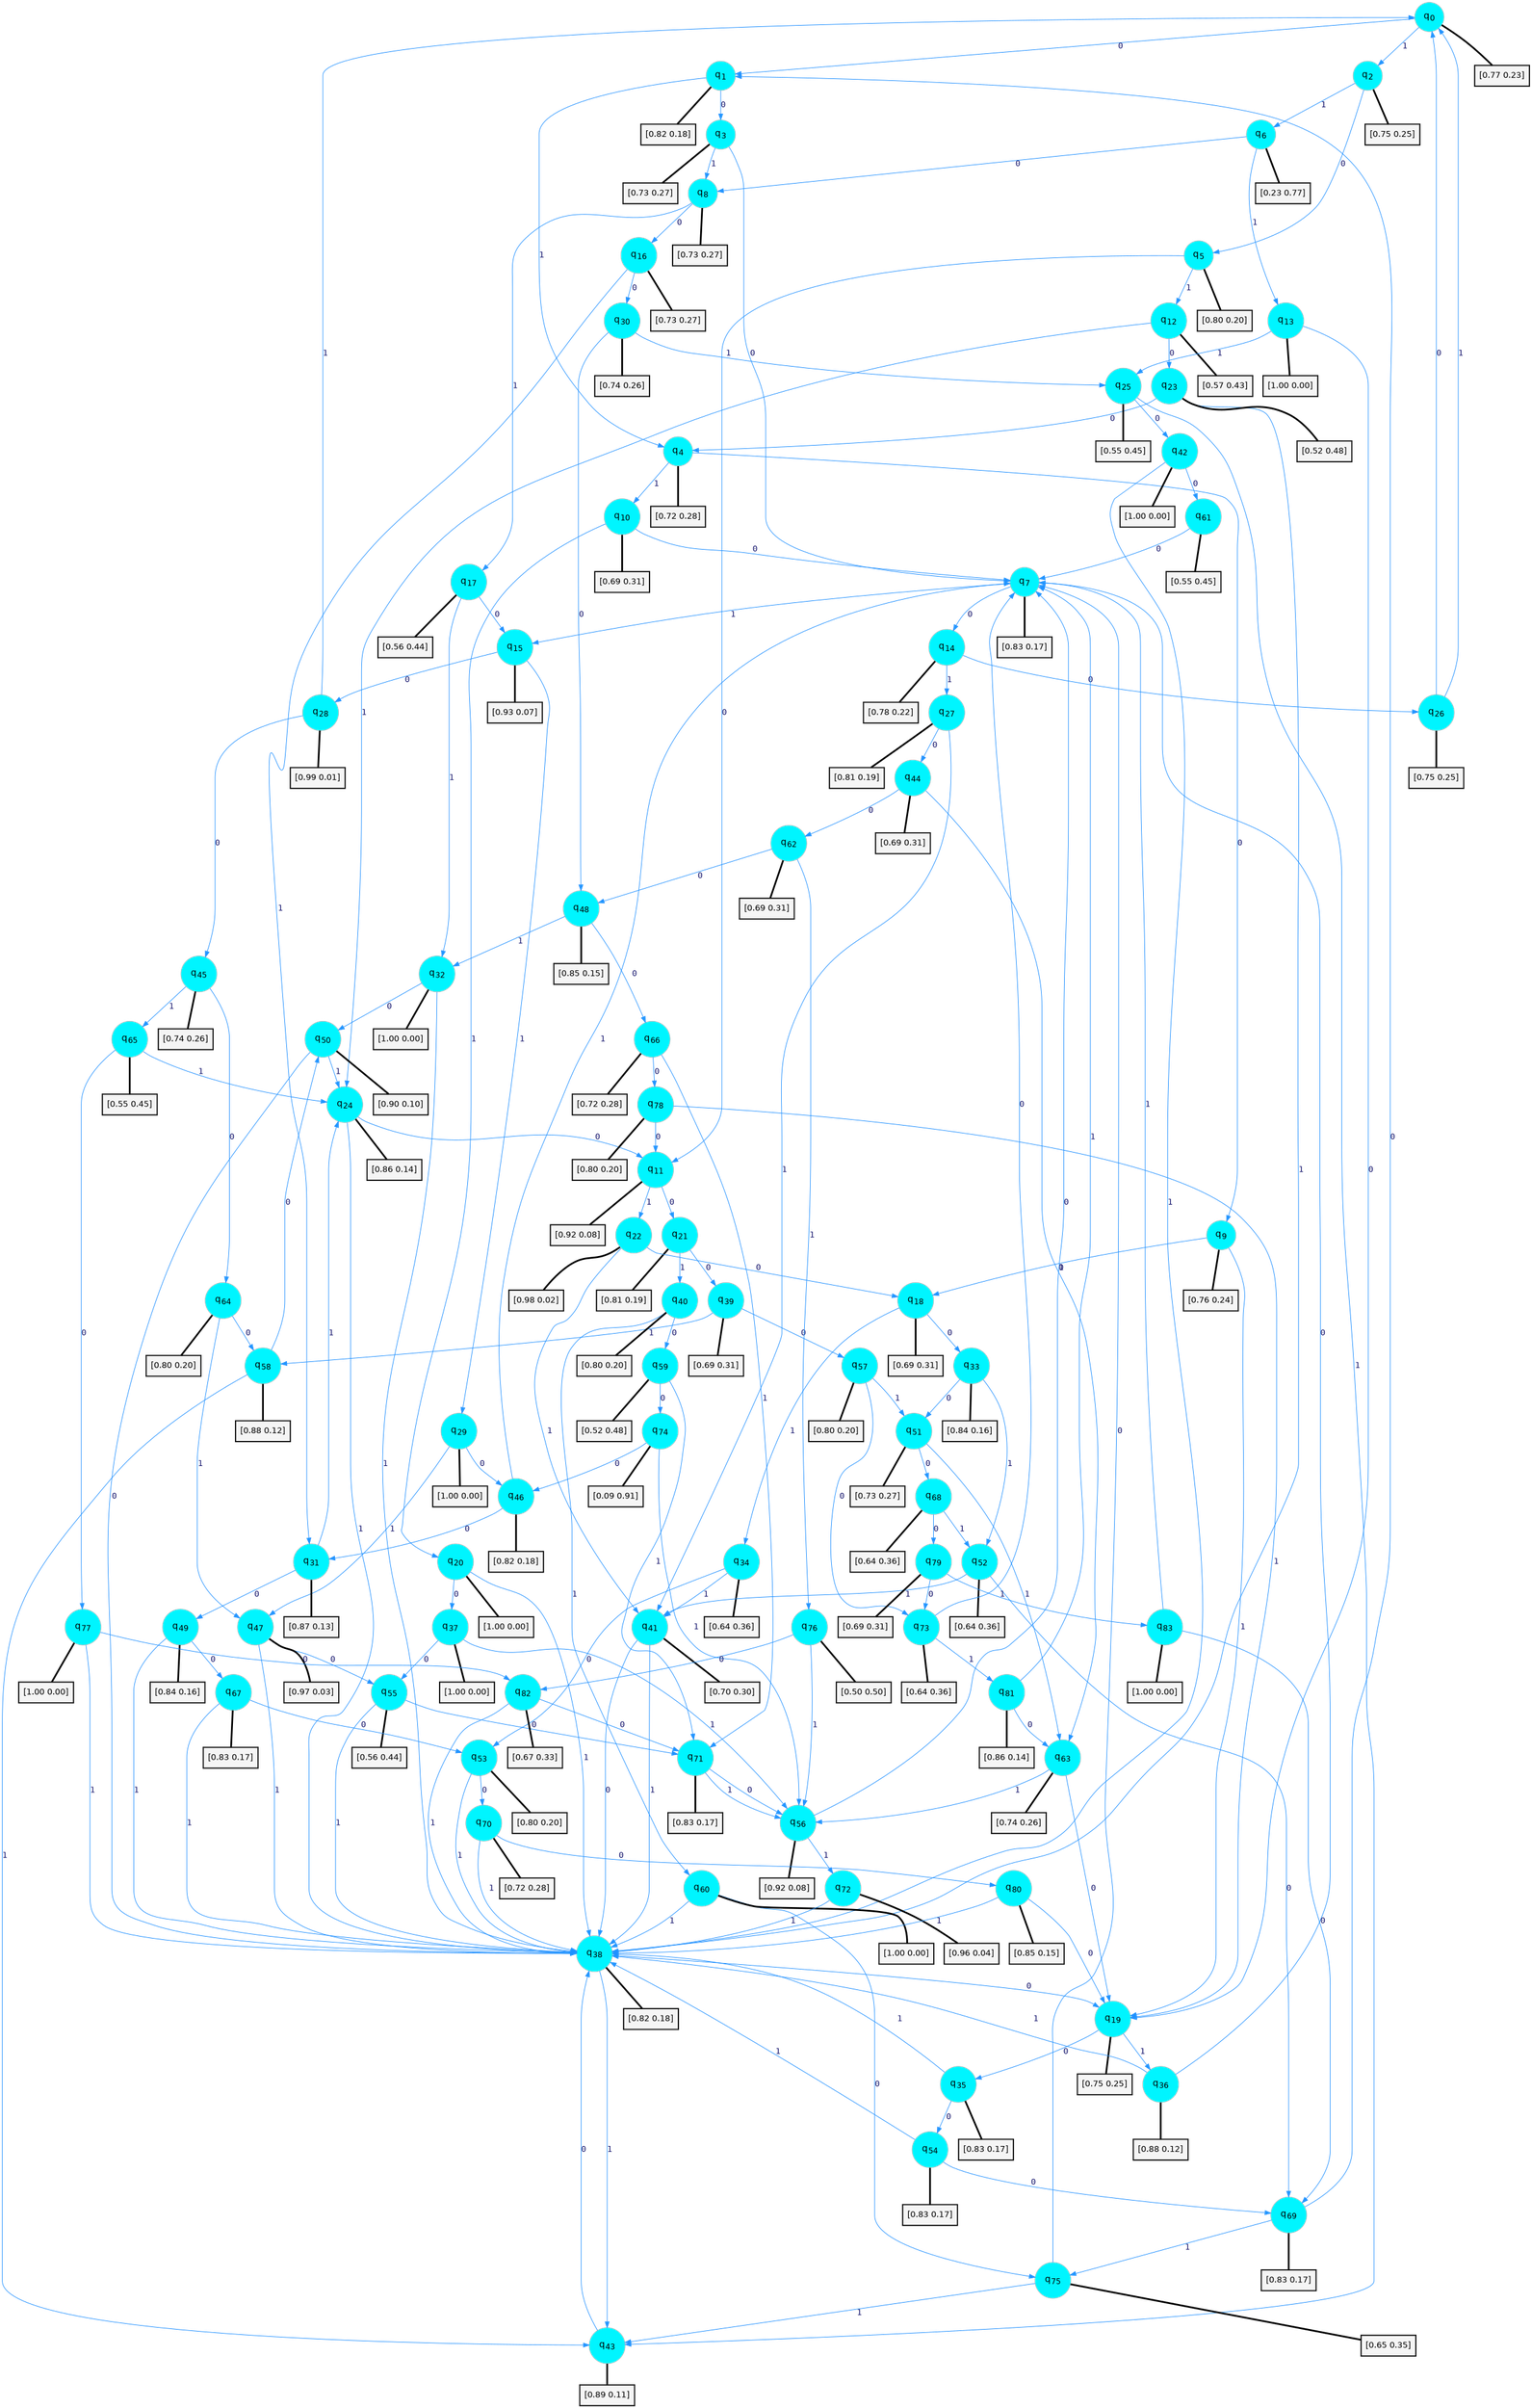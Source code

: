 digraph G {
graph [
bgcolor=transparent, dpi=300, rankdir=TD, size="40,25"];
node [
color=gray, fillcolor=turquoise1, fontcolor=black, fontname=Helvetica, fontsize=16, fontweight=bold, shape=circle, style=filled];
edge [
arrowsize=1, color=dodgerblue1, fontcolor=midnightblue, fontname=courier, fontweight=bold, penwidth=1, style=solid, weight=20];
0[label=<q<SUB>0</SUB>>];
1[label=<q<SUB>1</SUB>>];
2[label=<q<SUB>2</SUB>>];
3[label=<q<SUB>3</SUB>>];
4[label=<q<SUB>4</SUB>>];
5[label=<q<SUB>5</SUB>>];
6[label=<q<SUB>6</SUB>>];
7[label=<q<SUB>7</SUB>>];
8[label=<q<SUB>8</SUB>>];
9[label=<q<SUB>9</SUB>>];
10[label=<q<SUB>10</SUB>>];
11[label=<q<SUB>11</SUB>>];
12[label=<q<SUB>12</SUB>>];
13[label=<q<SUB>13</SUB>>];
14[label=<q<SUB>14</SUB>>];
15[label=<q<SUB>15</SUB>>];
16[label=<q<SUB>16</SUB>>];
17[label=<q<SUB>17</SUB>>];
18[label=<q<SUB>18</SUB>>];
19[label=<q<SUB>19</SUB>>];
20[label=<q<SUB>20</SUB>>];
21[label=<q<SUB>21</SUB>>];
22[label=<q<SUB>22</SUB>>];
23[label=<q<SUB>23</SUB>>];
24[label=<q<SUB>24</SUB>>];
25[label=<q<SUB>25</SUB>>];
26[label=<q<SUB>26</SUB>>];
27[label=<q<SUB>27</SUB>>];
28[label=<q<SUB>28</SUB>>];
29[label=<q<SUB>29</SUB>>];
30[label=<q<SUB>30</SUB>>];
31[label=<q<SUB>31</SUB>>];
32[label=<q<SUB>32</SUB>>];
33[label=<q<SUB>33</SUB>>];
34[label=<q<SUB>34</SUB>>];
35[label=<q<SUB>35</SUB>>];
36[label=<q<SUB>36</SUB>>];
37[label=<q<SUB>37</SUB>>];
38[label=<q<SUB>38</SUB>>];
39[label=<q<SUB>39</SUB>>];
40[label=<q<SUB>40</SUB>>];
41[label=<q<SUB>41</SUB>>];
42[label=<q<SUB>42</SUB>>];
43[label=<q<SUB>43</SUB>>];
44[label=<q<SUB>44</SUB>>];
45[label=<q<SUB>45</SUB>>];
46[label=<q<SUB>46</SUB>>];
47[label=<q<SUB>47</SUB>>];
48[label=<q<SUB>48</SUB>>];
49[label=<q<SUB>49</SUB>>];
50[label=<q<SUB>50</SUB>>];
51[label=<q<SUB>51</SUB>>];
52[label=<q<SUB>52</SUB>>];
53[label=<q<SUB>53</SUB>>];
54[label=<q<SUB>54</SUB>>];
55[label=<q<SUB>55</SUB>>];
56[label=<q<SUB>56</SUB>>];
57[label=<q<SUB>57</SUB>>];
58[label=<q<SUB>58</SUB>>];
59[label=<q<SUB>59</SUB>>];
60[label=<q<SUB>60</SUB>>];
61[label=<q<SUB>61</SUB>>];
62[label=<q<SUB>62</SUB>>];
63[label=<q<SUB>63</SUB>>];
64[label=<q<SUB>64</SUB>>];
65[label=<q<SUB>65</SUB>>];
66[label=<q<SUB>66</SUB>>];
67[label=<q<SUB>67</SUB>>];
68[label=<q<SUB>68</SUB>>];
69[label=<q<SUB>69</SUB>>];
70[label=<q<SUB>70</SUB>>];
71[label=<q<SUB>71</SUB>>];
72[label=<q<SUB>72</SUB>>];
73[label=<q<SUB>73</SUB>>];
74[label=<q<SUB>74</SUB>>];
75[label=<q<SUB>75</SUB>>];
76[label=<q<SUB>76</SUB>>];
77[label=<q<SUB>77</SUB>>];
78[label=<q<SUB>78</SUB>>];
79[label=<q<SUB>79</SUB>>];
80[label=<q<SUB>80</SUB>>];
81[label=<q<SUB>81</SUB>>];
82[label=<q<SUB>82</SUB>>];
83[label=<q<SUB>83</SUB>>];
84[label="[0.77 0.23]", shape=box,fontcolor=black, fontname=Helvetica, fontsize=14, penwidth=2, fillcolor=whitesmoke,color=black];
85[label="[0.82 0.18]", shape=box,fontcolor=black, fontname=Helvetica, fontsize=14, penwidth=2, fillcolor=whitesmoke,color=black];
86[label="[0.75 0.25]", shape=box,fontcolor=black, fontname=Helvetica, fontsize=14, penwidth=2, fillcolor=whitesmoke,color=black];
87[label="[0.73 0.27]", shape=box,fontcolor=black, fontname=Helvetica, fontsize=14, penwidth=2, fillcolor=whitesmoke,color=black];
88[label="[0.72 0.28]", shape=box,fontcolor=black, fontname=Helvetica, fontsize=14, penwidth=2, fillcolor=whitesmoke,color=black];
89[label="[0.80 0.20]", shape=box,fontcolor=black, fontname=Helvetica, fontsize=14, penwidth=2, fillcolor=whitesmoke,color=black];
90[label="[0.23 0.77]", shape=box,fontcolor=black, fontname=Helvetica, fontsize=14, penwidth=2, fillcolor=whitesmoke,color=black];
91[label="[0.83 0.17]", shape=box,fontcolor=black, fontname=Helvetica, fontsize=14, penwidth=2, fillcolor=whitesmoke,color=black];
92[label="[0.73 0.27]", shape=box,fontcolor=black, fontname=Helvetica, fontsize=14, penwidth=2, fillcolor=whitesmoke,color=black];
93[label="[0.76 0.24]", shape=box,fontcolor=black, fontname=Helvetica, fontsize=14, penwidth=2, fillcolor=whitesmoke,color=black];
94[label="[0.69 0.31]", shape=box,fontcolor=black, fontname=Helvetica, fontsize=14, penwidth=2, fillcolor=whitesmoke,color=black];
95[label="[0.92 0.08]", shape=box,fontcolor=black, fontname=Helvetica, fontsize=14, penwidth=2, fillcolor=whitesmoke,color=black];
96[label="[0.57 0.43]", shape=box,fontcolor=black, fontname=Helvetica, fontsize=14, penwidth=2, fillcolor=whitesmoke,color=black];
97[label="[1.00 0.00]", shape=box,fontcolor=black, fontname=Helvetica, fontsize=14, penwidth=2, fillcolor=whitesmoke,color=black];
98[label="[0.78 0.22]", shape=box,fontcolor=black, fontname=Helvetica, fontsize=14, penwidth=2, fillcolor=whitesmoke,color=black];
99[label="[0.93 0.07]", shape=box,fontcolor=black, fontname=Helvetica, fontsize=14, penwidth=2, fillcolor=whitesmoke,color=black];
100[label="[0.73 0.27]", shape=box,fontcolor=black, fontname=Helvetica, fontsize=14, penwidth=2, fillcolor=whitesmoke,color=black];
101[label="[0.56 0.44]", shape=box,fontcolor=black, fontname=Helvetica, fontsize=14, penwidth=2, fillcolor=whitesmoke,color=black];
102[label="[0.69 0.31]", shape=box,fontcolor=black, fontname=Helvetica, fontsize=14, penwidth=2, fillcolor=whitesmoke,color=black];
103[label="[0.75 0.25]", shape=box,fontcolor=black, fontname=Helvetica, fontsize=14, penwidth=2, fillcolor=whitesmoke,color=black];
104[label="[1.00 0.00]", shape=box,fontcolor=black, fontname=Helvetica, fontsize=14, penwidth=2, fillcolor=whitesmoke,color=black];
105[label="[0.81 0.19]", shape=box,fontcolor=black, fontname=Helvetica, fontsize=14, penwidth=2, fillcolor=whitesmoke,color=black];
106[label="[0.98 0.02]", shape=box,fontcolor=black, fontname=Helvetica, fontsize=14, penwidth=2, fillcolor=whitesmoke,color=black];
107[label="[0.52 0.48]", shape=box,fontcolor=black, fontname=Helvetica, fontsize=14, penwidth=2, fillcolor=whitesmoke,color=black];
108[label="[0.86 0.14]", shape=box,fontcolor=black, fontname=Helvetica, fontsize=14, penwidth=2, fillcolor=whitesmoke,color=black];
109[label="[0.55 0.45]", shape=box,fontcolor=black, fontname=Helvetica, fontsize=14, penwidth=2, fillcolor=whitesmoke,color=black];
110[label="[0.75 0.25]", shape=box,fontcolor=black, fontname=Helvetica, fontsize=14, penwidth=2, fillcolor=whitesmoke,color=black];
111[label="[0.81 0.19]", shape=box,fontcolor=black, fontname=Helvetica, fontsize=14, penwidth=2, fillcolor=whitesmoke,color=black];
112[label="[0.99 0.01]", shape=box,fontcolor=black, fontname=Helvetica, fontsize=14, penwidth=2, fillcolor=whitesmoke,color=black];
113[label="[1.00 0.00]", shape=box,fontcolor=black, fontname=Helvetica, fontsize=14, penwidth=2, fillcolor=whitesmoke,color=black];
114[label="[0.74 0.26]", shape=box,fontcolor=black, fontname=Helvetica, fontsize=14, penwidth=2, fillcolor=whitesmoke,color=black];
115[label="[0.87 0.13]", shape=box,fontcolor=black, fontname=Helvetica, fontsize=14, penwidth=2, fillcolor=whitesmoke,color=black];
116[label="[1.00 0.00]", shape=box,fontcolor=black, fontname=Helvetica, fontsize=14, penwidth=2, fillcolor=whitesmoke,color=black];
117[label="[0.84 0.16]", shape=box,fontcolor=black, fontname=Helvetica, fontsize=14, penwidth=2, fillcolor=whitesmoke,color=black];
118[label="[0.64 0.36]", shape=box,fontcolor=black, fontname=Helvetica, fontsize=14, penwidth=2, fillcolor=whitesmoke,color=black];
119[label="[0.83 0.17]", shape=box,fontcolor=black, fontname=Helvetica, fontsize=14, penwidth=2, fillcolor=whitesmoke,color=black];
120[label="[0.88 0.12]", shape=box,fontcolor=black, fontname=Helvetica, fontsize=14, penwidth=2, fillcolor=whitesmoke,color=black];
121[label="[1.00 0.00]", shape=box,fontcolor=black, fontname=Helvetica, fontsize=14, penwidth=2, fillcolor=whitesmoke,color=black];
122[label="[0.82 0.18]", shape=box,fontcolor=black, fontname=Helvetica, fontsize=14, penwidth=2, fillcolor=whitesmoke,color=black];
123[label="[0.69 0.31]", shape=box,fontcolor=black, fontname=Helvetica, fontsize=14, penwidth=2, fillcolor=whitesmoke,color=black];
124[label="[0.80 0.20]", shape=box,fontcolor=black, fontname=Helvetica, fontsize=14, penwidth=2, fillcolor=whitesmoke,color=black];
125[label="[0.70 0.30]", shape=box,fontcolor=black, fontname=Helvetica, fontsize=14, penwidth=2, fillcolor=whitesmoke,color=black];
126[label="[1.00 0.00]", shape=box,fontcolor=black, fontname=Helvetica, fontsize=14, penwidth=2, fillcolor=whitesmoke,color=black];
127[label="[0.89 0.11]", shape=box,fontcolor=black, fontname=Helvetica, fontsize=14, penwidth=2, fillcolor=whitesmoke,color=black];
128[label="[0.69 0.31]", shape=box,fontcolor=black, fontname=Helvetica, fontsize=14, penwidth=2, fillcolor=whitesmoke,color=black];
129[label="[0.74 0.26]", shape=box,fontcolor=black, fontname=Helvetica, fontsize=14, penwidth=2, fillcolor=whitesmoke,color=black];
130[label="[0.82 0.18]", shape=box,fontcolor=black, fontname=Helvetica, fontsize=14, penwidth=2, fillcolor=whitesmoke,color=black];
131[label="[0.97 0.03]", shape=box,fontcolor=black, fontname=Helvetica, fontsize=14, penwidth=2, fillcolor=whitesmoke,color=black];
132[label="[0.85 0.15]", shape=box,fontcolor=black, fontname=Helvetica, fontsize=14, penwidth=2, fillcolor=whitesmoke,color=black];
133[label="[0.84 0.16]", shape=box,fontcolor=black, fontname=Helvetica, fontsize=14, penwidth=2, fillcolor=whitesmoke,color=black];
134[label="[0.90 0.10]", shape=box,fontcolor=black, fontname=Helvetica, fontsize=14, penwidth=2, fillcolor=whitesmoke,color=black];
135[label="[0.73 0.27]", shape=box,fontcolor=black, fontname=Helvetica, fontsize=14, penwidth=2, fillcolor=whitesmoke,color=black];
136[label="[0.64 0.36]", shape=box,fontcolor=black, fontname=Helvetica, fontsize=14, penwidth=2, fillcolor=whitesmoke,color=black];
137[label="[0.80 0.20]", shape=box,fontcolor=black, fontname=Helvetica, fontsize=14, penwidth=2, fillcolor=whitesmoke,color=black];
138[label="[0.83 0.17]", shape=box,fontcolor=black, fontname=Helvetica, fontsize=14, penwidth=2, fillcolor=whitesmoke,color=black];
139[label="[0.56 0.44]", shape=box,fontcolor=black, fontname=Helvetica, fontsize=14, penwidth=2, fillcolor=whitesmoke,color=black];
140[label="[0.92 0.08]", shape=box,fontcolor=black, fontname=Helvetica, fontsize=14, penwidth=2, fillcolor=whitesmoke,color=black];
141[label="[0.80 0.20]", shape=box,fontcolor=black, fontname=Helvetica, fontsize=14, penwidth=2, fillcolor=whitesmoke,color=black];
142[label="[0.88 0.12]", shape=box,fontcolor=black, fontname=Helvetica, fontsize=14, penwidth=2, fillcolor=whitesmoke,color=black];
143[label="[0.52 0.48]", shape=box,fontcolor=black, fontname=Helvetica, fontsize=14, penwidth=2, fillcolor=whitesmoke,color=black];
144[label="[1.00 0.00]", shape=box,fontcolor=black, fontname=Helvetica, fontsize=14, penwidth=2, fillcolor=whitesmoke,color=black];
145[label="[0.55 0.45]", shape=box,fontcolor=black, fontname=Helvetica, fontsize=14, penwidth=2, fillcolor=whitesmoke,color=black];
146[label="[0.69 0.31]", shape=box,fontcolor=black, fontname=Helvetica, fontsize=14, penwidth=2, fillcolor=whitesmoke,color=black];
147[label="[0.74 0.26]", shape=box,fontcolor=black, fontname=Helvetica, fontsize=14, penwidth=2, fillcolor=whitesmoke,color=black];
148[label="[0.80 0.20]", shape=box,fontcolor=black, fontname=Helvetica, fontsize=14, penwidth=2, fillcolor=whitesmoke,color=black];
149[label="[0.55 0.45]", shape=box,fontcolor=black, fontname=Helvetica, fontsize=14, penwidth=2, fillcolor=whitesmoke,color=black];
150[label="[0.72 0.28]", shape=box,fontcolor=black, fontname=Helvetica, fontsize=14, penwidth=2, fillcolor=whitesmoke,color=black];
151[label="[0.83 0.17]", shape=box,fontcolor=black, fontname=Helvetica, fontsize=14, penwidth=2, fillcolor=whitesmoke,color=black];
152[label="[0.64 0.36]", shape=box,fontcolor=black, fontname=Helvetica, fontsize=14, penwidth=2, fillcolor=whitesmoke,color=black];
153[label="[0.83 0.17]", shape=box,fontcolor=black, fontname=Helvetica, fontsize=14, penwidth=2, fillcolor=whitesmoke,color=black];
154[label="[0.72 0.28]", shape=box,fontcolor=black, fontname=Helvetica, fontsize=14, penwidth=2, fillcolor=whitesmoke,color=black];
155[label="[0.83 0.17]", shape=box,fontcolor=black, fontname=Helvetica, fontsize=14, penwidth=2, fillcolor=whitesmoke,color=black];
156[label="[0.96 0.04]", shape=box,fontcolor=black, fontname=Helvetica, fontsize=14, penwidth=2, fillcolor=whitesmoke,color=black];
157[label="[0.64 0.36]", shape=box,fontcolor=black, fontname=Helvetica, fontsize=14, penwidth=2, fillcolor=whitesmoke,color=black];
158[label="[0.09 0.91]", shape=box,fontcolor=black, fontname=Helvetica, fontsize=14, penwidth=2, fillcolor=whitesmoke,color=black];
159[label="[0.65 0.35]", shape=box,fontcolor=black, fontname=Helvetica, fontsize=14, penwidth=2, fillcolor=whitesmoke,color=black];
160[label="[0.50 0.50]", shape=box,fontcolor=black, fontname=Helvetica, fontsize=14, penwidth=2, fillcolor=whitesmoke,color=black];
161[label="[1.00 0.00]", shape=box,fontcolor=black, fontname=Helvetica, fontsize=14, penwidth=2, fillcolor=whitesmoke,color=black];
162[label="[0.80 0.20]", shape=box,fontcolor=black, fontname=Helvetica, fontsize=14, penwidth=2, fillcolor=whitesmoke,color=black];
163[label="[0.69 0.31]", shape=box,fontcolor=black, fontname=Helvetica, fontsize=14, penwidth=2, fillcolor=whitesmoke,color=black];
164[label="[0.85 0.15]", shape=box,fontcolor=black, fontname=Helvetica, fontsize=14, penwidth=2, fillcolor=whitesmoke,color=black];
165[label="[0.86 0.14]", shape=box,fontcolor=black, fontname=Helvetica, fontsize=14, penwidth=2, fillcolor=whitesmoke,color=black];
166[label="[0.67 0.33]", shape=box,fontcolor=black, fontname=Helvetica, fontsize=14, penwidth=2, fillcolor=whitesmoke,color=black];
167[label="[1.00 0.00]", shape=box,fontcolor=black, fontname=Helvetica, fontsize=14, penwidth=2, fillcolor=whitesmoke,color=black];
0->1 [label=0];
0->2 [label=1];
0->84 [arrowhead=none, penwidth=3,color=black];
1->3 [label=0];
1->4 [label=1];
1->85 [arrowhead=none, penwidth=3,color=black];
2->5 [label=0];
2->6 [label=1];
2->86 [arrowhead=none, penwidth=3,color=black];
3->7 [label=0];
3->8 [label=1];
3->87 [arrowhead=none, penwidth=3,color=black];
4->9 [label=0];
4->10 [label=1];
4->88 [arrowhead=none, penwidth=3,color=black];
5->11 [label=0];
5->12 [label=1];
5->89 [arrowhead=none, penwidth=3,color=black];
6->8 [label=0];
6->13 [label=1];
6->90 [arrowhead=none, penwidth=3,color=black];
7->14 [label=0];
7->15 [label=1];
7->91 [arrowhead=none, penwidth=3,color=black];
8->16 [label=0];
8->17 [label=1];
8->92 [arrowhead=none, penwidth=3,color=black];
9->18 [label=0];
9->19 [label=1];
9->93 [arrowhead=none, penwidth=3,color=black];
10->7 [label=0];
10->20 [label=1];
10->94 [arrowhead=none, penwidth=3,color=black];
11->21 [label=0];
11->22 [label=1];
11->95 [arrowhead=none, penwidth=3,color=black];
12->23 [label=0];
12->24 [label=1];
12->96 [arrowhead=none, penwidth=3,color=black];
13->19 [label=0];
13->25 [label=1];
13->97 [arrowhead=none, penwidth=3,color=black];
14->26 [label=0];
14->27 [label=1];
14->98 [arrowhead=none, penwidth=3,color=black];
15->28 [label=0];
15->29 [label=1];
15->99 [arrowhead=none, penwidth=3,color=black];
16->30 [label=0];
16->31 [label=1];
16->100 [arrowhead=none, penwidth=3,color=black];
17->15 [label=0];
17->32 [label=1];
17->101 [arrowhead=none, penwidth=3,color=black];
18->33 [label=0];
18->34 [label=1];
18->102 [arrowhead=none, penwidth=3,color=black];
19->35 [label=0];
19->36 [label=1];
19->103 [arrowhead=none, penwidth=3,color=black];
20->37 [label=0];
20->38 [label=1];
20->104 [arrowhead=none, penwidth=3,color=black];
21->39 [label=0];
21->40 [label=1];
21->105 [arrowhead=none, penwidth=3,color=black];
22->18 [label=0];
22->41 [label=1];
22->106 [arrowhead=none, penwidth=3,color=black];
23->4 [label=0];
23->38 [label=1];
23->107 [arrowhead=none, penwidth=3,color=black];
24->11 [label=0];
24->38 [label=1];
24->108 [arrowhead=none, penwidth=3,color=black];
25->42 [label=0];
25->43 [label=1];
25->109 [arrowhead=none, penwidth=3,color=black];
26->0 [label=0];
26->0 [label=1];
26->110 [arrowhead=none, penwidth=3,color=black];
27->44 [label=0];
27->41 [label=1];
27->111 [arrowhead=none, penwidth=3,color=black];
28->45 [label=0];
28->0 [label=1];
28->112 [arrowhead=none, penwidth=3,color=black];
29->46 [label=0];
29->47 [label=1];
29->113 [arrowhead=none, penwidth=3,color=black];
30->48 [label=0];
30->25 [label=1];
30->114 [arrowhead=none, penwidth=3,color=black];
31->49 [label=0];
31->24 [label=1];
31->115 [arrowhead=none, penwidth=3,color=black];
32->50 [label=0];
32->38 [label=1];
32->116 [arrowhead=none, penwidth=3,color=black];
33->51 [label=0];
33->52 [label=1];
33->117 [arrowhead=none, penwidth=3,color=black];
34->53 [label=0];
34->41 [label=1];
34->118 [arrowhead=none, penwidth=3,color=black];
35->54 [label=0];
35->38 [label=1];
35->119 [arrowhead=none, penwidth=3,color=black];
36->7 [label=0];
36->38 [label=1];
36->120 [arrowhead=none, penwidth=3,color=black];
37->55 [label=0];
37->56 [label=1];
37->121 [arrowhead=none, penwidth=3,color=black];
38->19 [label=0];
38->43 [label=1];
38->122 [arrowhead=none, penwidth=3,color=black];
39->57 [label=0];
39->58 [label=1];
39->123 [arrowhead=none, penwidth=3,color=black];
40->59 [label=0];
40->60 [label=1];
40->124 [arrowhead=none, penwidth=3,color=black];
41->38 [label=0];
41->38 [label=1];
41->125 [arrowhead=none, penwidth=3,color=black];
42->61 [label=0];
42->38 [label=1];
42->126 [arrowhead=none, penwidth=3,color=black];
43->38 [label=0];
43->127 [arrowhead=none, penwidth=3,color=black];
44->62 [label=0];
44->63 [label=1];
44->128 [arrowhead=none, penwidth=3,color=black];
45->64 [label=0];
45->65 [label=1];
45->129 [arrowhead=none, penwidth=3,color=black];
46->31 [label=0];
46->7 [label=1];
46->130 [arrowhead=none, penwidth=3,color=black];
47->55 [label=0];
47->38 [label=1];
47->131 [arrowhead=none, penwidth=3,color=black];
48->66 [label=0];
48->32 [label=1];
48->132 [arrowhead=none, penwidth=3,color=black];
49->67 [label=0];
49->38 [label=1];
49->133 [arrowhead=none, penwidth=3,color=black];
50->38 [label=0];
50->24 [label=1];
50->134 [arrowhead=none, penwidth=3,color=black];
51->68 [label=0];
51->63 [label=1];
51->135 [arrowhead=none, penwidth=3,color=black];
52->69 [label=0];
52->41 [label=1];
52->136 [arrowhead=none, penwidth=3,color=black];
53->70 [label=0];
53->38 [label=1];
53->137 [arrowhead=none, penwidth=3,color=black];
54->69 [label=0];
54->38 [label=1];
54->138 [arrowhead=none, penwidth=3,color=black];
55->71 [label=0];
55->38 [label=1];
55->139 [arrowhead=none, penwidth=3,color=black];
56->7 [label=0];
56->72 [label=1];
56->140 [arrowhead=none, penwidth=3,color=black];
57->73 [label=0];
57->51 [label=1];
57->141 [arrowhead=none, penwidth=3,color=black];
58->50 [label=0];
58->43 [label=1];
58->142 [arrowhead=none, penwidth=3,color=black];
59->74 [label=0];
59->71 [label=1];
59->143 [arrowhead=none, penwidth=3,color=black];
60->75 [label=0];
60->38 [label=1];
60->144 [arrowhead=none, penwidth=3,color=black];
61->7 [label=0];
61->145 [arrowhead=none, penwidth=3,color=black];
62->48 [label=0];
62->76 [label=1];
62->146 [arrowhead=none, penwidth=3,color=black];
63->19 [label=0];
63->56 [label=1];
63->147 [arrowhead=none, penwidth=3,color=black];
64->58 [label=0];
64->47 [label=1];
64->148 [arrowhead=none, penwidth=3,color=black];
65->77 [label=0];
65->24 [label=1];
65->149 [arrowhead=none, penwidth=3,color=black];
66->78 [label=0];
66->71 [label=1];
66->150 [arrowhead=none, penwidth=3,color=black];
67->53 [label=0];
67->38 [label=1];
67->151 [arrowhead=none, penwidth=3,color=black];
68->79 [label=0];
68->52 [label=1];
68->152 [arrowhead=none, penwidth=3,color=black];
69->1 [label=0];
69->75 [label=1];
69->153 [arrowhead=none, penwidth=3,color=black];
70->80 [label=0];
70->38 [label=1];
70->154 [arrowhead=none, penwidth=3,color=black];
71->56 [label=0];
71->56 [label=1];
71->155 [arrowhead=none, penwidth=3,color=black];
72->38 [label=1];
72->156 [arrowhead=none, penwidth=3,color=black];
73->7 [label=0];
73->81 [label=1];
73->157 [arrowhead=none, penwidth=3,color=black];
74->46 [label=0];
74->56 [label=1];
74->158 [arrowhead=none, penwidth=3,color=black];
75->7 [label=0];
75->43 [label=1];
75->159 [arrowhead=none, penwidth=3,color=black];
76->82 [label=0];
76->56 [label=1];
76->160 [arrowhead=none, penwidth=3,color=black];
77->82 [label=0];
77->38 [label=1];
77->161 [arrowhead=none, penwidth=3,color=black];
78->11 [label=0];
78->19 [label=1];
78->162 [arrowhead=none, penwidth=3,color=black];
79->73 [label=0];
79->83 [label=1];
79->163 [arrowhead=none, penwidth=3,color=black];
80->19 [label=0];
80->38 [label=1];
80->164 [arrowhead=none, penwidth=3,color=black];
81->63 [label=0];
81->7 [label=1];
81->165 [arrowhead=none, penwidth=3,color=black];
82->71 [label=0];
82->38 [label=1];
82->166 [arrowhead=none, penwidth=3,color=black];
83->69 [label=0];
83->7 [label=1];
83->167 [arrowhead=none, penwidth=3,color=black];
}
